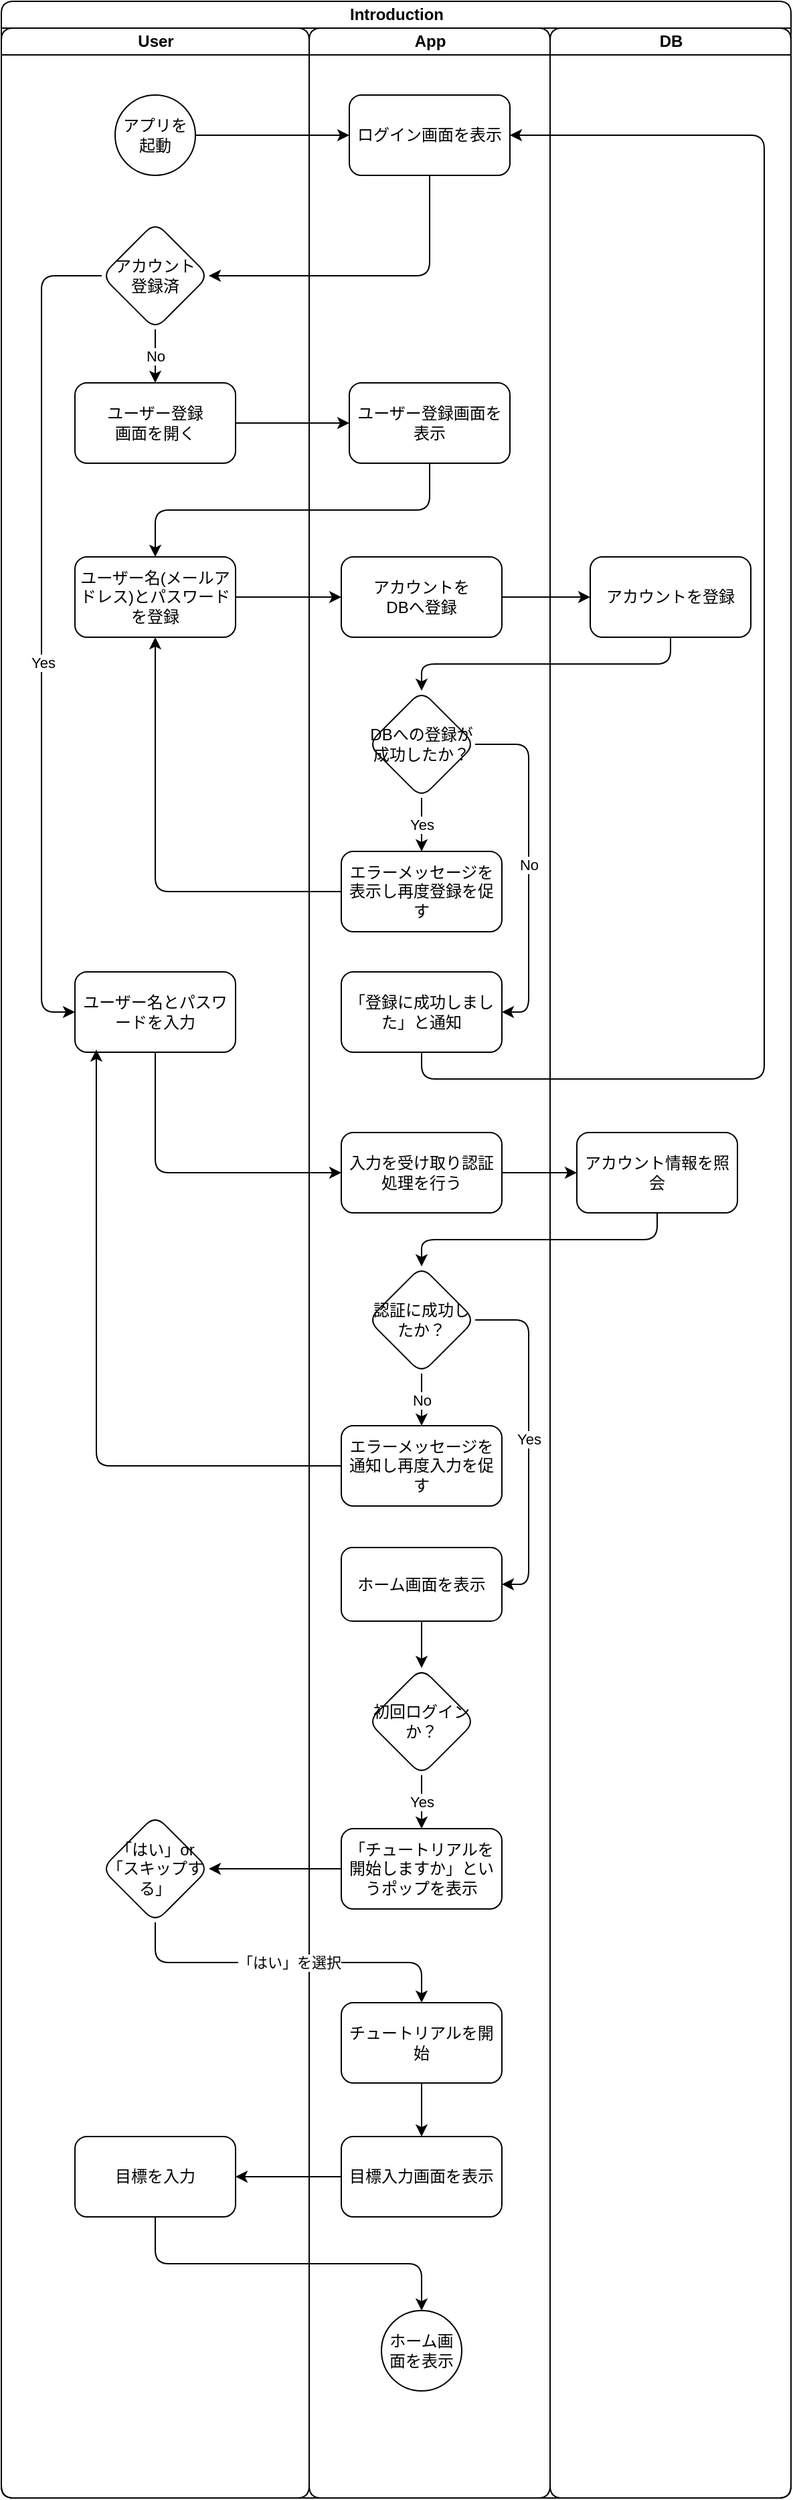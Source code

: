 <mxfile version="28.0.6">
  <diagram name="ページ1" id="5t19z6JONxWu-B2q7Kct">
    <mxGraphModel dx="1892" dy="1220" grid="1" gridSize="10" guides="1" tooltips="1" connect="1" arrows="1" fold="1" page="1" pageScale="1" pageWidth="827" pageHeight="1169" background="none" math="0" shadow="0">
      <root>
        <mxCell id="0" />
        <mxCell id="1" parent="0" />
        <mxCell id="dVs44I3Y63YT01o-1Fa9-53" value="Introduction" style="swimlane;childLayout=stackLayout;resizeParent=1;resizeParentMax=0;startSize=20;html=1;labelBackgroundColor=none;rounded=1;" vertex="1" parent="1">
          <mxGeometry x="150" y="105" width="590" height="1865" as="geometry" />
        </mxCell>
        <mxCell id="dVs44I3Y63YT01o-1Fa9-54" value="User" style="swimlane;startSize=20;html=1;labelBackgroundColor=none;rounded=1;" vertex="1" parent="dVs44I3Y63YT01o-1Fa9-53">
          <mxGeometry y="20" width="230" height="1845" as="geometry" />
        </mxCell>
        <mxCell id="dVs44I3Y63YT01o-1Fa9-57" value="アプリを起動" style="ellipse;whiteSpace=wrap;html=1;aspect=fixed;labelBackgroundColor=none;rounded=1;" vertex="1" parent="dVs44I3Y63YT01o-1Fa9-54">
          <mxGeometry x="85" y="50" width="60" height="60" as="geometry" />
        </mxCell>
        <mxCell id="dVs44I3Y63YT01o-1Fa9-94" value="No" style="edgeStyle=orthogonalEdgeStyle;rounded=1;orthogonalLoop=1;jettySize=auto;html=1;exitX=0.5;exitY=1;exitDx=0;exitDy=0;entryX=0.5;entryY=0;entryDx=0;entryDy=0;" edge="1" parent="dVs44I3Y63YT01o-1Fa9-54" source="dVs44I3Y63YT01o-1Fa9-62" target="dVs44I3Y63YT01o-1Fa9-93">
          <mxGeometry relative="1" as="geometry" />
        </mxCell>
        <mxCell id="dVs44I3Y63YT01o-1Fa9-104" style="edgeStyle=orthogonalEdgeStyle;rounded=1;orthogonalLoop=1;jettySize=auto;html=1;exitX=0;exitY=0.5;exitDx=0;exitDy=0;entryX=0;entryY=0.5;entryDx=0;entryDy=0;" edge="1" parent="dVs44I3Y63YT01o-1Fa9-54" source="dVs44I3Y63YT01o-1Fa9-62" target="dVs44I3Y63YT01o-1Fa9-103">
          <mxGeometry relative="1" as="geometry">
            <Array as="points">
              <mxPoint x="30" y="185" />
              <mxPoint x="30" y="735" />
            </Array>
          </mxGeometry>
        </mxCell>
        <mxCell id="dVs44I3Y63YT01o-1Fa9-105" value="Yes" style="edgeLabel;html=1;align=center;verticalAlign=middle;resizable=0;points=[];rounded=1;" vertex="1" connectable="0" parent="dVs44I3Y63YT01o-1Fa9-104">
          <mxGeometry x="0.078" y="1" relative="1" as="geometry">
            <mxPoint as="offset" />
          </mxGeometry>
        </mxCell>
        <mxCell id="dVs44I3Y63YT01o-1Fa9-62" value="アカウント&lt;div&gt;登録済&lt;/div&gt;" style="rhombus;whiteSpace=wrap;html=1;labelBackgroundColor=none;rounded=1;" vertex="1" parent="dVs44I3Y63YT01o-1Fa9-54">
          <mxGeometry x="75" y="145" width="80" height="80" as="geometry" />
        </mxCell>
        <mxCell id="dVs44I3Y63YT01o-1Fa9-69" value="ユーザー名(メールアドレス)とパスワードを登録" style="whiteSpace=wrap;html=1;labelBackgroundColor=none;rounded=1;" vertex="1" parent="dVs44I3Y63YT01o-1Fa9-54">
          <mxGeometry x="55.0" y="395" width="120" height="60" as="geometry" />
        </mxCell>
        <mxCell id="dVs44I3Y63YT01o-1Fa9-93" value="ユーザー登録&lt;div&gt;画面を開く&lt;/div&gt;" style="whiteSpace=wrap;html=1;rounded=1;" vertex="1" parent="dVs44I3Y63YT01o-1Fa9-54">
          <mxGeometry x="55" y="265" width="120" height="60" as="geometry" />
        </mxCell>
        <mxCell id="dVs44I3Y63YT01o-1Fa9-103" value="ユーザー名とパスワードを入力" style="whiteSpace=wrap;html=1;rounded=1;" vertex="1" parent="dVs44I3Y63YT01o-1Fa9-54">
          <mxGeometry x="55" y="705" width="120" height="60" as="geometry" />
        </mxCell>
        <mxCell id="dVs44I3Y63YT01o-1Fa9-142" value="「はい」or「スキップする」" style="rhombus;whiteSpace=wrap;html=1;rounded=1;" vertex="1" parent="dVs44I3Y63YT01o-1Fa9-54">
          <mxGeometry x="75" y="1335" width="80" height="80" as="geometry" />
        </mxCell>
        <mxCell id="dVs44I3Y63YT01o-1Fa9-145" value="目標を入力" style="whiteSpace=wrap;html=1;rounded=1;" vertex="1" parent="dVs44I3Y63YT01o-1Fa9-54">
          <mxGeometry x="55" y="1575" width="120" height="60" as="geometry" />
        </mxCell>
        <mxCell id="dVs44I3Y63YT01o-1Fa9-55" value="App" style="swimlane;startSize=20;html=1;labelBackgroundColor=none;rounded=1;" vertex="1" parent="dVs44I3Y63YT01o-1Fa9-53">
          <mxGeometry x="230" y="20" width="180" height="1845" as="geometry" />
        </mxCell>
        <mxCell id="dVs44I3Y63YT01o-1Fa9-58" value="ログイン画面を表示" style="rounded=1;whiteSpace=wrap;html=1;labelBackgroundColor=none;" vertex="1" parent="dVs44I3Y63YT01o-1Fa9-55">
          <mxGeometry x="30" y="50" width="120" height="60" as="geometry" />
        </mxCell>
        <mxCell id="dVs44I3Y63YT01o-1Fa9-67" value="ユーザー登録画面を表示" style="rounded=1;whiteSpace=wrap;html=1;labelBackgroundColor=none;" vertex="1" parent="dVs44I3Y63YT01o-1Fa9-55">
          <mxGeometry x="30.0" y="265" width="120" height="60" as="geometry" />
        </mxCell>
        <mxCell id="dVs44I3Y63YT01o-1Fa9-73" value="アカウントを&lt;div&gt;DBへ登録&lt;/div&gt;" style="whiteSpace=wrap;html=1;rounded=1;" vertex="1" parent="dVs44I3Y63YT01o-1Fa9-55">
          <mxGeometry x="24.0" y="395" width="120" height="60" as="geometry" />
        </mxCell>
        <mxCell id="dVs44I3Y63YT01o-1Fa9-84" value="Yes" style="edgeStyle=orthogonalEdgeStyle;rounded=1;orthogonalLoop=1;jettySize=auto;html=1;exitX=0.5;exitY=1;exitDx=0;exitDy=0;entryX=0.5;entryY=0;entryDx=0;entryDy=0;" edge="1" parent="dVs44I3Y63YT01o-1Fa9-55" source="dVs44I3Y63YT01o-1Fa9-79" target="dVs44I3Y63YT01o-1Fa9-83">
          <mxGeometry relative="1" as="geometry" />
        </mxCell>
        <mxCell id="dVs44I3Y63YT01o-1Fa9-101" value="No" style="edgeStyle=orthogonalEdgeStyle;rounded=1;orthogonalLoop=1;jettySize=auto;html=1;exitX=1;exitY=0.5;exitDx=0;exitDy=0;entryX=1;entryY=0.5;entryDx=0;entryDy=0;" edge="1" parent="dVs44I3Y63YT01o-1Fa9-55" source="dVs44I3Y63YT01o-1Fa9-79" target="dVs44I3Y63YT01o-1Fa9-100">
          <mxGeometry relative="1" as="geometry" />
        </mxCell>
        <mxCell id="dVs44I3Y63YT01o-1Fa9-79" value="DBへの登録が成功したか？" style="rhombus;whiteSpace=wrap;html=1;rounded=1;" vertex="1" parent="dVs44I3Y63YT01o-1Fa9-55">
          <mxGeometry x="44.0" y="495" width="80" height="80" as="geometry" />
        </mxCell>
        <mxCell id="dVs44I3Y63YT01o-1Fa9-83" value="エラーメッセージを表示し再度登録を促す" style="whiteSpace=wrap;html=1;rounded=1;" vertex="1" parent="dVs44I3Y63YT01o-1Fa9-55">
          <mxGeometry x="24" y="615" width="120" height="60" as="geometry" />
        </mxCell>
        <mxCell id="dVs44I3Y63YT01o-1Fa9-102" style="edgeStyle=orthogonalEdgeStyle;rounded=1;orthogonalLoop=1;jettySize=auto;html=1;exitX=0.5;exitY=1;exitDx=0;exitDy=0;entryX=1;entryY=0.5;entryDx=0;entryDy=0;" edge="1" parent="dVs44I3Y63YT01o-1Fa9-55" source="dVs44I3Y63YT01o-1Fa9-100" target="dVs44I3Y63YT01o-1Fa9-58">
          <mxGeometry relative="1" as="geometry">
            <Array as="points">
              <mxPoint x="84" y="785" />
              <mxPoint x="340" y="785" />
              <mxPoint x="340" y="80" />
            </Array>
          </mxGeometry>
        </mxCell>
        <mxCell id="dVs44I3Y63YT01o-1Fa9-100" value="「登録に成功しました」と通知" style="whiteSpace=wrap;html=1;rounded=1;" vertex="1" parent="dVs44I3Y63YT01o-1Fa9-55">
          <mxGeometry x="24" y="705" width="120" height="60" as="geometry" />
        </mxCell>
        <mxCell id="dVs44I3Y63YT01o-1Fa9-108" value="入力を受け取り認証処理を行う" style="whiteSpace=wrap;html=1;rounded=1;" vertex="1" parent="dVs44I3Y63YT01o-1Fa9-55">
          <mxGeometry x="24" y="825" width="120" height="60" as="geometry" />
        </mxCell>
        <mxCell id="dVs44I3Y63YT01o-1Fa9-117" value="No" style="edgeStyle=orthogonalEdgeStyle;rounded=1;orthogonalLoop=1;jettySize=auto;html=1;entryX=0.5;entryY=0;entryDx=0;entryDy=0;" edge="1" parent="dVs44I3Y63YT01o-1Fa9-55" source="dVs44I3Y63YT01o-1Fa9-113" target="dVs44I3Y63YT01o-1Fa9-116">
          <mxGeometry relative="1" as="geometry" />
        </mxCell>
        <mxCell id="dVs44I3Y63YT01o-1Fa9-129" value="Yes" style="edgeStyle=orthogonalEdgeStyle;rounded=1;orthogonalLoop=1;jettySize=auto;html=1;exitX=1;exitY=0.5;exitDx=0;exitDy=0;entryX=1;entryY=0.5;entryDx=0;entryDy=0;" edge="1" parent="dVs44I3Y63YT01o-1Fa9-55" source="dVs44I3Y63YT01o-1Fa9-113" target="dVs44I3Y63YT01o-1Fa9-128">
          <mxGeometry relative="1" as="geometry" />
        </mxCell>
        <mxCell id="dVs44I3Y63YT01o-1Fa9-113" value="認証に成功したか？" style="rhombus;whiteSpace=wrap;html=1;rounded=1;" vertex="1" parent="dVs44I3Y63YT01o-1Fa9-55">
          <mxGeometry x="44" y="925" width="80" height="80" as="geometry" />
        </mxCell>
        <mxCell id="dVs44I3Y63YT01o-1Fa9-116" value="エラーメッセージを通知し再度入力を促す" style="whiteSpace=wrap;html=1;rounded=1;" vertex="1" parent="dVs44I3Y63YT01o-1Fa9-55">
          <mxGeometry x="24" y="1044" width="120" height="60" as="geometry" />
        </mxCell>
        <mxCell id="dVs44I3Y63YT01o-1Fa9-131" style="edgeStyle=orthogonalEdgeStyle;rounded=1;orthogonalLoop=1;jettySize=auto;html=1;exitX=0.5;exitY=1;exitDx=0;exitDy=0;" edge="1" parent="dVs44I3Y63YT01o-1Fa9-55" source="dVs44I3Y63YT01o-1Fa9-128" target="dVs44I3Y63YT01o-1Fa9-130">
          <mxGeometry relative="1" as="geometry" />
        </mxCell>
        <mxCell id="dVs44I3Y63YT01o-1Fa9-128" value="ホーム画面を表示" style="whiteSpace=wrap;html=1;rounded=1;" vertex="1" parent="dVs44I3Y63YT01o-1Fa9-55">
          <mxGeometry x="24" y="1135" width="120" height="55" as="geometry" />
        </mxCell>
        <mxCell id="dVs44I3Y63YT01o-1Fa9-133" value="Yes" style="edgeStyle=orthogonalEdgeStyle;rounded=1;orthogonalLoop=1;jettySize=auto;html=1;exitX=0.5;exitY=1;exitDx=0;exitDy=0;" edge="1" parent="dVs44I3Y63YT01o-1Fa9-55" source="dVs44I3Y63YT01o-1Fa9-130" target="dVs44I3Y63YT01o-1Fa9-132">
          <mxGeometry relative="1" as="geometry" />
        </mxCell>
        <mxCell id="dVs44I3Y63YT01o-1Fa9-130" value="初回ログインか？" style="rhombus;whiteSpace=wrap;html=1;rounded=1;" vertex="1" parent="dVs44I3Y63YT01o-1Fa9-55">
          <mxGeometry x="44" y="1225" width="80" height="80" as="geometry" />
        </mxCell>
        <mxCell id="dVs44I3Y63YT01o-1Fa9-132" value="「チュートリアルを開始しますか」というポップを表示" style="whiteSpace=wrap;html=1;rounded=1;" vertex="1" parent="dVs44I3Y63YT01o-1Fa9-55">
          <mxGeometry x="24" y="1345" width="120" height="60" as="geometry" />
        </mxCell>
        <mxCell id="dVs44I3Y63YT01o-1Fa9-144" style="edgeStyle=orthogonalEdgeStyle;rounded=1;orthogonalLoop=1;jettySize=auto;html=1;exitX=0.5;exitY=1;exitDx=0;exitDy=0;entryX=0.5;entryY=0;entryDx=0;entryDy=0;" edge="1" parent="dVs44I3Y63YT01o-1Fa9-55" source="dVs44I3Y63YT01o-1Fa9-138" target="dVs44I3Y63YT01o-1Fa9-141">
          <mxGeometry relative="1" as="geometry" />
        </mxCell>
        <mxCell id="dVs44I3Y63YT01o-1Fa9-138" value="チュートリアルを開始" style="whiteSpace=wrap;html=1;rounded=1;" vertex="1" parent="dVs44I3Y63YT01o-1Fa9-55">
          <mxGeometry x="24" y="1475" width="120" height="60" as="geometry" />
        </mxCell>
        <mxCell id="dVs44I3Y63YT01o-1Fa9-141" value="目標入力画面を表示" style="whiteSpace=wrap;html=1;rounded=1;" vertex="1" parent="dVs44I3Y63YT01o-1Fa9-55">
          <mxGeometry x="24" y="1575" width="120" height="60" as="geometry" />
        </mxCell>
        <mxCell id="dVs44I3Y63YT01o-1Fa9-154" value="ホーム画面を表示" style="ellipse;whiteSpace=wrap;html=1;rounded=1;" vertex="1" parent="dVs44I3Y63YT01o-1Fa9-55">
          <mxGeometry x="54" y="1705" width="60" height="60" as="geometry" />
        </mxCell>
        <mxCell id="dVs44I3Y63YT01o-1Fa9-56" value="DB" style="swimlane;startSize=20;html=1;labelBackgroundColor=none;rounded=1;" vertex="1" parent="dVs44I3Y63YT01o-1Fa9-53">
          <mxGeometry x="410" y="20" width="180" height="1845" as="geometry" />
        </mxCell>
        <mxCell id="dVs44I3Y63YT01o-1Fa9-75" value="アカウント&lt;span style=&quot;background-color: transparent; color: light-dark(rgb(0, 0, 0), rgb(255, 255, 255));&quot;&gt;を登録&lt;/span&gt;" style="whiteSpace=wrap;html=1;rounded=1;" vertex="1" parent="dVs44I3Y63YT01o-1Fa9-56">
          <mxGeometry x="30.0" y="395" width="120" height="60" as="geometry" />
        </mxCell>
        <mxCell id="dVs44I3Y63YT01o-1Fa9-111" value="アカウント情報を照会" style="whiteSpace=wrap;html=1;rounded=1;" vertex="1" parent="dVs44I3Y63YT01o-1Fa9-56">
          <mxGeometry x="20" y="825" width="120" height="60" as="geometry" />
        </mxCell>
        <mxCell id="dVs44I3Y63YT01o-1Fa9-59" style="edgeStyle=orthogonalEdgeStyle;rounded=1;orthogonalLoop=1;jettySize=auto;html=1;exitX=1;exitY=0.5;exitDx=0;exitDy=0;entryX=0;entryY=0.5;entryDx=0;entryDy=0;labelBackgroundColor=none;fontColor=default;" edge="1" parent="dVs44I3Y63YT01o-1Fa9-53" source="dVs44I3Y63YT01o-1Fa9-57" target="dVs44I3Y63YT01o-1Fa9-58">
          <mxGeometry relative="1" as="geometry" />
        </mxCell>
        <mxCell id="dVs44I3Y63YT01o-1Fa9-74" style="edgeStyle=orthogonalEdgeStyle;rounded=1;orthogonalLoop=1;jettySize=auto;html=1;exitX=1;exitY=0.5;exitDx=0;exitDy=0;" edge="1" parent="dVs44I3Y63YT01o-1Fa9-53" source="dVs44I3Y63YT01o-1Fa9-69" target="dVs44I3Y63YT01o-1Fa9-73">
          <mxGeometry relative="1" as="geometry" />
        </mxCell>
        <mxCell id="dVs44I3Y63YT01o-1Fa9-76" style="edgeStyle=orthogonalEdgeStyle;rounded=1;orthogonalLoop=1;jettySize=auto;html=1;exitX=1;exitY=0.5;exitDx=0;exitDy=0;entryX=0;entryY=0.5;entryDx=0;entryDy=0;" edge="1" parent="dVs44I3Y63YT01o-1Fa9-53" source="dVs44I3Y63YT01o-1Fa9-73" target="dVs44I3Y63YT01o-1Fa9-75">
          <mxGeometry relative="1" as="geometry" />
        </mxCell>
        <mxCell id="dVs44I3Y63YT01o-1Fa9-87" style="edgeStyle=orthogonalEdgeStyle;rounded=1;orthogonalLoop=1;jettySize=auto;html=1;exitX=0;exitY=0.5;exitDx=0;exitDy=0;entryX=0.5;entryY=1;entryDx=0;entryDy=0;" edge="1" parent="dVs44I3Y63YT01o-1Fa9-53" source="dVs44I3Y63YT01o-1Fa9-83" target="dVs44I3Y63YT01o-1Fa9-69">
          <mxGeometry relative="1" as="geometry" />
        </mxCell>
        <mxCell id="dVs44I3Y63YT01o-1Fa9-95" style="edgeStyle=orthogonalEdgeStyle;rounded=1;orthogonalLoop=1;jettySize=auto;html=1;exitX=1;exitY=0.5;exitDx=0;exitDy=0;" edge="1" parent="dVs44I3Y63YT01o-1Fa9-53" source="dVs44I3Y63YT01o-1Fa9-93" target="dVs44I3Y63YT01o-1Fa9-67">
          <mxGeometry relative="1" as="geometry" />
        </mxCell>
        <mxCell id="dVs44I3Y63YT01o-1Fa9-96" style="edgeStyle=orthogonalEdgeStyle;rounded=1;orthogonalLoop=1;jettySize=auto;html=1;exitX=0.5;exitY=1;exitDx=0;exitDy=0;" edge="1" parent="dVs44I3Y63YT01o-1Fa9-53" source="dVs44I3Y63YT01o-1Fa9-67" target="dVs44I3Y63YT01o-1Fa9-69">
          <mxGeometry relative="1" as="geometry" />
        </mxCell>
        <mxCell id="dVs44I3Y63YT01o-1Fa9-98" style="edgeStyle=orthogonalEdgeStyle;rounded=1;orthogonalLoop=1;jettySize=auto;html=1;exitX=0.5;exitY=1;exitDx=0;exitDy=0;" edge="1" parent="dVs44I3Y63YT01o-1Fa9-53" source="dVs44I3Y63YT01o-1Fa9-75" target="dVs44I3Y63YT01o-1Fa9-79">
          <mxGeometry relative="1" as="geometry" />
        </mxCell>
        <mxCell id="dVs44I3Y63YT01o-1Fa9-106" style="edgeStyle=orthogonalEdgeStyle;rounded=1;orthogonalLoop=1;jettySize=auto;html=1;exitX=0.5;exitY=1;exitDx=0;exitDy=0;entryX=1;entryY=0.5;entryDx=0;entryDy=0;" edge="1" parent="dVs44I3Y63YT01o-1Fa9-53" source="dVs44I3Y63YT01o-1Fa9-58" target="dVs44I3Y63YT01o-1Fa9-62">
          <mxGeometry relative="1" as="geometry" />
        </mxCell>
        <mxCell id="dVs44I3Y63YT01o-1Fa9-109" style="edgeStyle=orthogonalEdgeStyle;rounded=1;orthogonalLoop=1;jettySize=auto;html=1;exitX=0.5;exitY=1;exitDx=0;exitDy=0;entryX=0;entryY=0.5;entryDx=0;entryDy=0;" edge="1" parent="dVs44I3Y63YT01o-1Fa9-53" source="dVs44I3Y63YT01o-1Fa9-103" target="dVs44I3Y63YT01o-1Fa9-108">
          <mxGeometry relative="1" as="geometry" />
        </mxCell>
        <mxCell id="dVs44I3Y63YT01o-1Fa9-112" style="edgeStyle=orthogonalEdgeStyle;rounded=1;orthogonalLoop=1;jettySize=auto;html=1;exitX=1;exitY=0.5;exitDx=0;exitDy=0;" edge="1" parent="dVs44I3Y63YT01o-1Fa9-53" source="dVs44I3Y63YT01o-1Fa9-108" target="dVs44I3Y63YT01o-1Fa9-111">
          <mxGeometry relative="1" as="geometry" />
        </mxCell>
        <mxCell id="dVs44I3Y63YT01o-1Fa9-118" style="edgeStyle=orthogonalEdgeStyle;rounded=1;orthogonalLoop=1;jettySize=auto;html=1;exitX=0;exitY=0.5;exitDx=0;exitDy=0;entryX=0.133;entryY=0.967;entryDx=0;entryDy=0;entryPerimeter=0;" edge="1" parent="dVs44I3Y63YT01o-1Fa9-53" source="dVs44I3Y63YT01o-1Fa9-116" target="dVs44I3Y63YT01o-1Fa9-103">
          <mxGeometry relative="1" as="geometry" />
        </mxCell>
        <mxCell id="dVs44I3Y63YT01o-1Fa9-123" style="edgeStyle=orthogonalEdgeStyle;rounded=1;orthogonalLoop=1;jettySize=auto;html=1;exitX=0.5;exitY=1;exitDx=0;exitDy=0;" edge="1" parent="dVs44I3Y63YT01o-1Fa9-53" source="dVs44I3Y63YT01o-1Fa9-111" target="dVs44I3Y63YT01o-1Fa9-113">
          <mxGeometry relative="1" as="geometry" />
        </mxCell>
        <mxCell id="dVs44I3Y63YT01o-1Fa9-135" style="edgeStyle=orthogonalEdgeStyle;rounded=1;orthogonalLoop=1;jettySize=auto;html=1;exitX=0;exitY=0.5;exitDx=0;exitDy=0;entryX=1;entryY=0.5;entryDx=0;entryDy=0;" edge="1" parent="dVs44I3Y63YT01o-1Fa9-53" source="dVs44I3Y63YT01o-1Fa9-132" target="dVs44I3Y63YT01o-1Fa9-142">
          <mxGeometry relative="1" as="geometry">
            <mxPoint x="175" y="1395" as="targetPoint" />
          </mxGeometry>
        </mxCell>
        <mxCell id="dVs44I3Y63YT01o-1Fa9-143" value="「はい」を選択" style="edgeStyle=orthogonalEdgeStyle;rounded=1;orthogonalLoop=1;jettySize=auto;html=1;exitX=0.5;exitY=1;exitDx=0;exitDy=0;entryX=0.5;entryY=0;entryDx=0;entryDy=0;" edge="1" parent="dVs44I3Y63YT01o-1Fa9-53" source="dVs44I3Y63YT01o-1Fa9-142" target="dVs44I3Y63YT01o-1Fa9-138">
          <mxGeometry relative="1" as="geometry" />
        </mxCell>
        <mxCell id="dVs44I3Y63YT01o-1Fa9-146" style="edgeStyle=orthogonalEdgeStyle;rounded=1;orthogonalLoop=1;jettySize=auto;html=1;exitX=0;exitY=0.5;exitDx=0;exitDy=0;entryX=1;entryY=0.5;entryDx=0;entryDy=0;" edge="1" parent="dVs44I3Y63YT01o-1Fa9-53" source="dVs44I3Y63YT01o-1Fa9-141" target="dVs44I3Y63YT01o-1Fa9-145">
          <mxGeometry relative="1" as="geometry" />
        </mxCell>
        <mxCell id="dVs44I3Y63YT01o-1Fa9-148" style="edgeStyle=orthogonalEdgeStyle;rounded=1;orthogonalLoop=1;jettySize=auto;html=1;exitX=0.5;exitY=1;exitDx=0;exitDy=0;entryX=0.5;entryY=0;entryDx=0;entryDy=0;" edge="1" parent="dVs44I3Y63YT01o-1Fa9-53" source="dVs44I3Y63YT01o-1Fa9-145" target="dVs44I3Y63YT01o-1Fa9-154">
          <mxGeometry relative="1" as="geometry">
            <mxPoint x="254" y="1715" as="targetPoint" />
          </mxGeometry>
        </mxCell>
      </root>
    </mxGraphModel>
  </diagram>
</mxfile>
